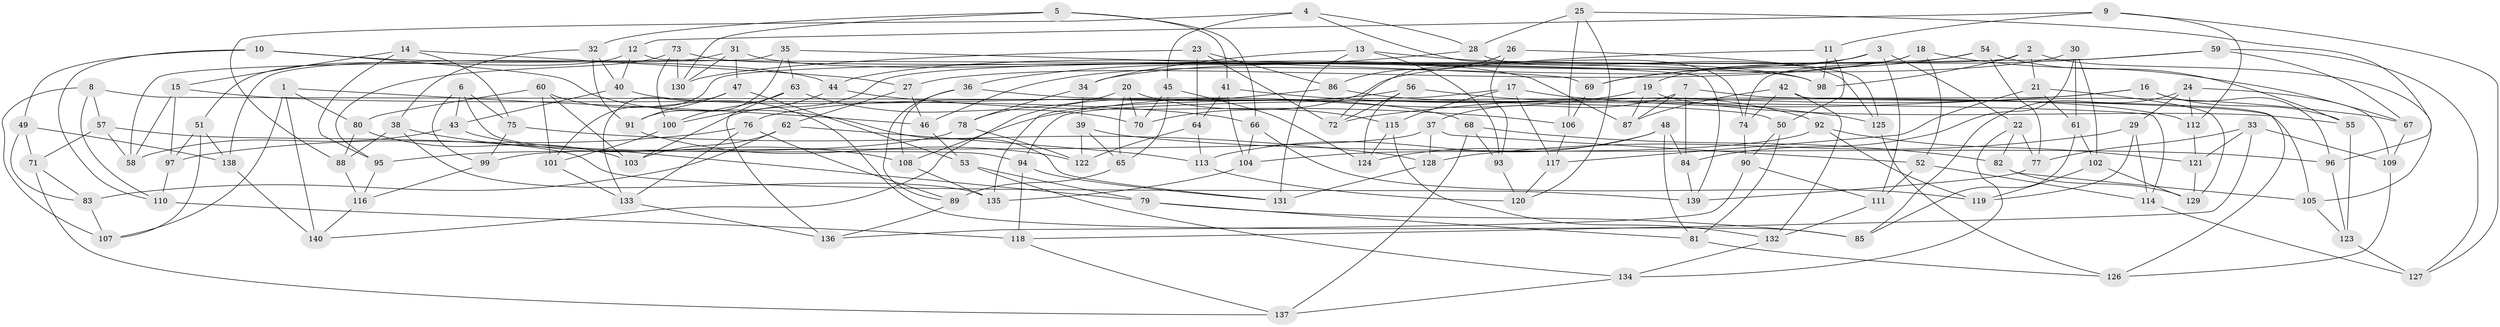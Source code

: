 // Generated by graph-tools (version 1.1) at 2025/37/03/09/25 02:37:54]
// undirected, 140 vertices, 280 edges
graph export_dot {
graph [start="1"]
  node [color=gray90,style=filled];
  1;
  2;
  3;
  4;
  5;
  6;
  7;
  8;
  9;
  10;
  11;
  12;
  13;
  14;
  15;
  16;
  17;
  18;
  19;
  20;
  21;
  22;
  23;
  24;
  25;
  26;
  27;
  28;
  29;
  30;
  31;
  32;
  33;
  34;
  35;
  36;
  37;
  38;
  39;
  40;
  41;
  42;
  43;
  44;
  45;
  46;
  47;
  48;
  49;
  50;
  51;
  52;
  53;
  54;
  55;
  56;
  57;
  58;
  59;
  60;
  61;
  62;
  63;
  64;
  65;
  66;
  67;
  68;
  69;
  70;
  71;
  72;
  73;
  74;
  75;
  76;
  77;
  78;
  79;
  80;
  81;
  82;
  83;
  84;
  85;
  86;
  87;
  88;
  89;
  90;
  91;
  92;
  93;
  94;
  95;
  96;
  97;
  98;
  99;
  100;
  101;
  102;
  103;
  104;
  105;
  106;
  107;
  108;
  109;
  110;
  111;
  112;
  113;
  114;
  115;
  116;
  117;
  118;
  119;
  120;
  121;
  122;
  123;
  124;
  125;
  126;
  127;
  128;
  129;
  130;
  131;
  132;
  133;
  134;
  135;
  136;
  137;
  138;
  139;
  140;
  1 -- 107;
  1 -- 46;
  1 -- 80;
  1 -- 140;
  2 -- 105;
  2 -- 98;
  2 -- 21;
  2 -- 101;
  3 -- 19;
  3 -- 111;
  3 -- 44;
  3 -- 22;
  4 -- 88;
  4 -- 28;
  4 -- 45;
  4 -- 74;
  5 -- 66;
  5 -- 32;
  5 -- 130;
  5 -- 41;
  6 -- 99;
  6 -- 75;
  6 -- 94;
  6 -- 43;
  7 -- 84;
  7 -- 37;
  7 -- 87;
  7 -- 105;
  8 -- 107;
  8 -- 114;
  8 -- 57;
  8 -- 110;
  9 -- 112;
  9 -- 12;
  9 -- 11;
  9 -- 127;
  10 -- 110;
  10 -- 49;
  10 -- 44;
  10 -- 131;
  11 -- 98;
  11 -- 70;
  11 -- 50;
  12 -- 40;
  12 -- 139;
  12 -- 51;
  13 -- 131;
  13 -- 34;
  13 -- 93;
  13 -- 98;
  14 -- 95;
  14 -- 27;
  14 -- 75;
  14 -- 15;
  15 -- 66;
  15 -- 58;
  15 -- 97;
  16 -- 55;
  16 -- 94;
  16 -- 96;
  16 -- 72;
  17 -- 67;
  17 -- 117;
  17 -- 115;
  17 -- 135;
  18 -- 52;
  18 -- 46;
  18 -- 67;
  18 -- 27;
  19 -- 55;
  19 -- 108;
  19 -- 87;
  20 -- 115;
  20 -- 65;
  20 -- 70;
  20 -- 78;
  21 -- 61;
  21 -- 129;
  21 -- 117;
  22 -- 134;
  22 -- 82;
  22 -- 77;
  23 -- 64;
  23 -- 86;
  23 -- 72;
  23 -- 130;
  24 -- 85;
  24 -- 112;
  24 -- 29;
  24 -- 109;
  25 -- 28;
  25 -- 106;
  25 -- 96;
  25 -- 120;
  26 -- 72;
  26 -- 125;
  26 -- 86;
  26 -- 93;
  27 -- 62;
  27 -- 46;
  28 -- 125;
  28 -- 36;
  29 -- 114;
  29 -- 128;
  29 -- 119;
  30 -- 34;
  30 -- 102;
  30 -- 84;
  30 -- 61;
  31 -- 87;
  31 -- 138;
  31 -- 130;
  31 -- 47;
  32 -- 91;
  32 -- 38;
  32 -- 40;
  33 -- 109;
  33 -- 118;
  33 -- 77;
  33 -- 121;
  34 -- 78;
  34 -- 39;
  35 -- 63;
  35 -- 58;
  35 -- 91;
  35 -- 69;
  36 -- 89;
  36 -- 108;
  36 -- 50;
  37 -- 99;
  37 -- 128;
  37 -- 52;
  38 -- 135;
  38 -- 88;
  38 -- 79;
  39 -- 96;
  39 -- 122;
  39 -- 65;
  40 -- 43;
  40 -- 68;
  41 -- 64;
  41 -- 125;
  41 -- 104;
  42 -- 132;
  42 -- 87;
  42 -- 126;
  42 -- 74;
  43 -- 108;
  43 -- 58;
  44 -- 106;
  44 -- 100;
  45 -- 70;
  45 -- 65;
  45 -- 124;
  46 -- 53;
  47 -- 53;
  47 -- 91;
  47 -- 133;
  48 -- 81;
  48 -- 84;
  48 -- 113;
  48 -- 124;
  49 -- 138;
  49 -- 71;
  49 -- 83;
  50 -- 81;
  50 -- 90;
  51 -- 107;
  51 -- 97;
  51 -- 138;
  52 -- 111;
  52 -- 114;
  53 -- 79;
  53 -- 134;
  54 -- 69;
  54 -- 55;
  54 -- 77;
  54 -- 103;
  55 -- 123;
  56 -- 76;
  56 -- 92;
  56 -- 72;
  56 -- 124;
  57 -- 58;
  57 -- 71;
  57 -- 139;
  59 -- 69;
  59 -- 74;
  59 -- 67;
  59 -- 127;
  60 -- 80;
  60 -- 85;
  60 -- 103;
  60 -- 101;
  61 -- 85;
  61 -- 102;
  62 -- 103;
  62 -- 83;
  62 -- 113;
  63 -- 136;
  63 -- 70;
  63 -- 100;
  64 -- 113;
  64 -- 122;
  65 -- 89;
  66 -- 119;
  66 -- 104;
  67 -- 109;
  68 -- 82;
  68 -- 137;
  68 -- 93;
  69 -- 106;
  71 -- 83;
  71 -- 137;
  73 -- 100;
  73 -- 95;
  73 -- 130;
  73 -- 98;
  74 -- 90;
  75 -- 128;
  75 -- 99;
  76 -- 97;
  76 -- 89;
  76 -- 133;
  77 -- 139;
  78 -- 122;
  78 -- 95;
  79 -- 81;
  79 -- 85;
  80 -- 103;
  80 -- 88;
  81 -- 126;
  82 -- 105;
  82 -- 129;
  83 -- 107;
  84 -- 139;
  86 -- 140;
  86 -- 112;
  88 -- 116;
  89 -- 136;
  90 -- 111;
  90 -- 136;
  91 -- 122;
  92 -- 119;
  92 -- 104;
  92 -- 121;
  93 -- 120;
  94 -- 118;
  94 -- 131;
  95 -- 116;
  96 -- 123;
  97 -- 110;
  99 -- 116;
  100 -- 101;
  101 -- 133;
  102 -- 129;
  102 -- 119;
  104 -- 135;
  105 -- 123;
  106 -- 117;
  108 -- 135;
  109 -- 126;
  110 -- 118;
  111 -- 132;
  112 -- 121;
  113 -- 120;
  114 -- 127;
  115 -- 132;
  115 -- 124;
  116 -- 140;
  117 -- 120;
  118 -- 137;
  121 -- 129;
  123 -- 127;
  125 -- 126;
  128 -- 131;
  132 -- 134;
  133 -- 136;
  134 -- 137;
  138 -- 140;
}
